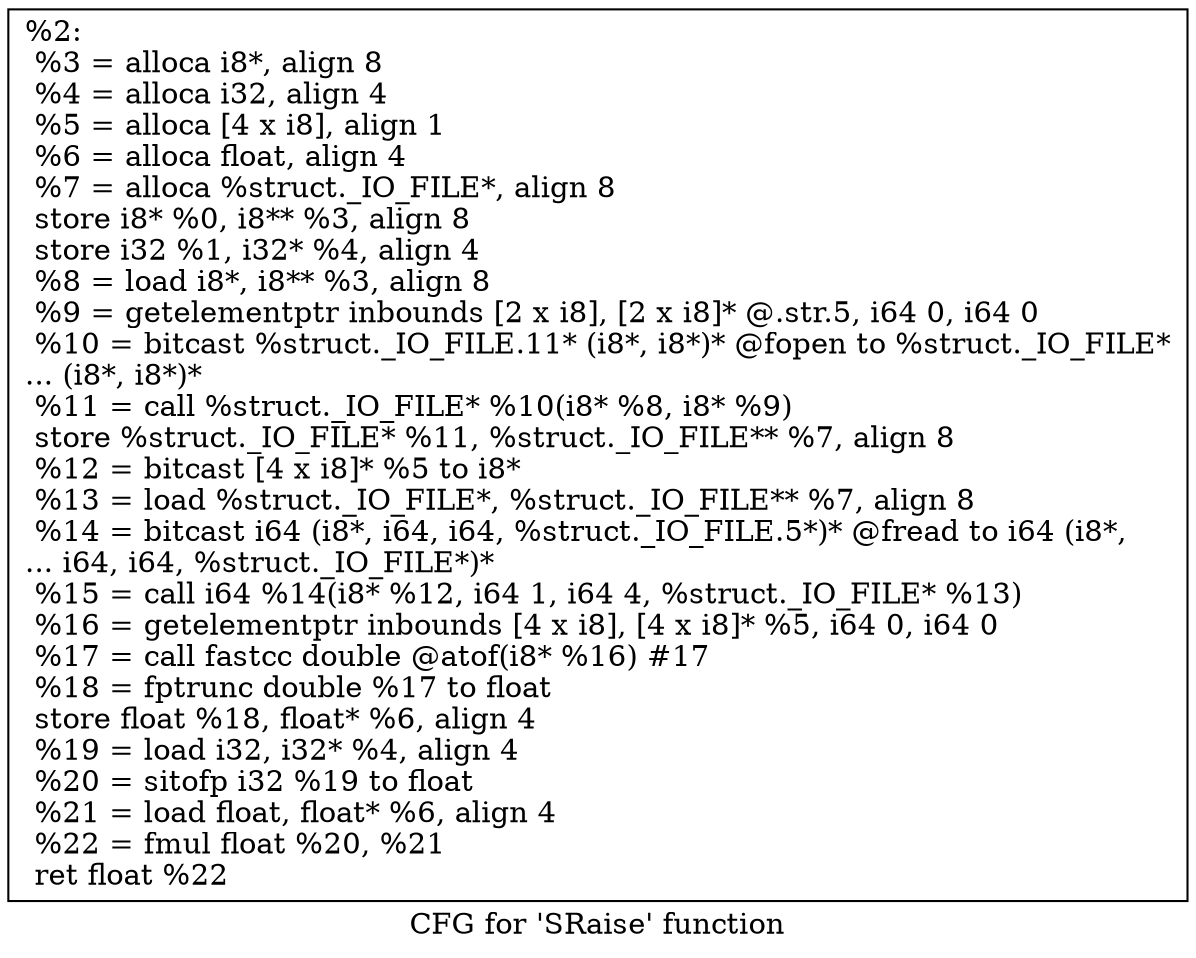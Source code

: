 digraph "CFG for 'SRaise' function" {
	label="CFG for 'SRaise' function";

	Node0x1049340 [shape=record,label="{%2:\l  %3 = alloca i8*, align 8\l  %4 = alloca i32, align 4\l  %5 = alloca [4 x i8], align 1\l  %6 = alloca float, align 4\l  %7 = alloca %struct._IO_FILE*, align 8\l  store i8* %0, i8** %3, align 8\l  store i32 %1, i32* %4, align 4\l  %8 = load i8*, i8** %3, align 8\l  %9 = getelementptr inbounds [2 x i8], [2 x i8]* @.str.5, i64 0, i64 0\l  %10 = bitcast %struct._IO_FILE.11* (i8*, i8*)* @fopen to %struct._IO_FILE*\l... (i8*, i8*)*\l  %11 = call %struct._IO_FILE* %10(i8* %8, i8* %9)\l  store %struct._IO_FILE* %11, %struct._IO_FILE** %7, align 8\l  %12 = bitcast [4 x i8]* %5 to i8*\l  %13 = load %struct._IO_FILE*, %struct._IO_FILE** %7, align 8\l  %14 = bitcast i64 (i8*, i64, i64, %struct._IO_FILE.5*)* @fread to i64 (i8*,\l... i64, i64, %struct._IO_FILE*)*\l  %15 = call i64 %14(i8* %12, i64 1, i64 4, %struct._IO_FILE* %13)\l  %16 = getelementptr inbounds [4 x i8], [4 x i8]* %5, i64 0, i64 0\l  %17 = call fastcc double @atof(i8* %16) #17\l  %18 = fptrunc double %17 to float\l  store float %18, float* %6, align 4\l  %19 = load i32, i32* %4, align 4\l  %20 = sitofp i32 %19 to float\l  %21 = load float, float* %6, align 4\l  %22 = fmul float %20, %21\l  ret float %22\l}"];
}
